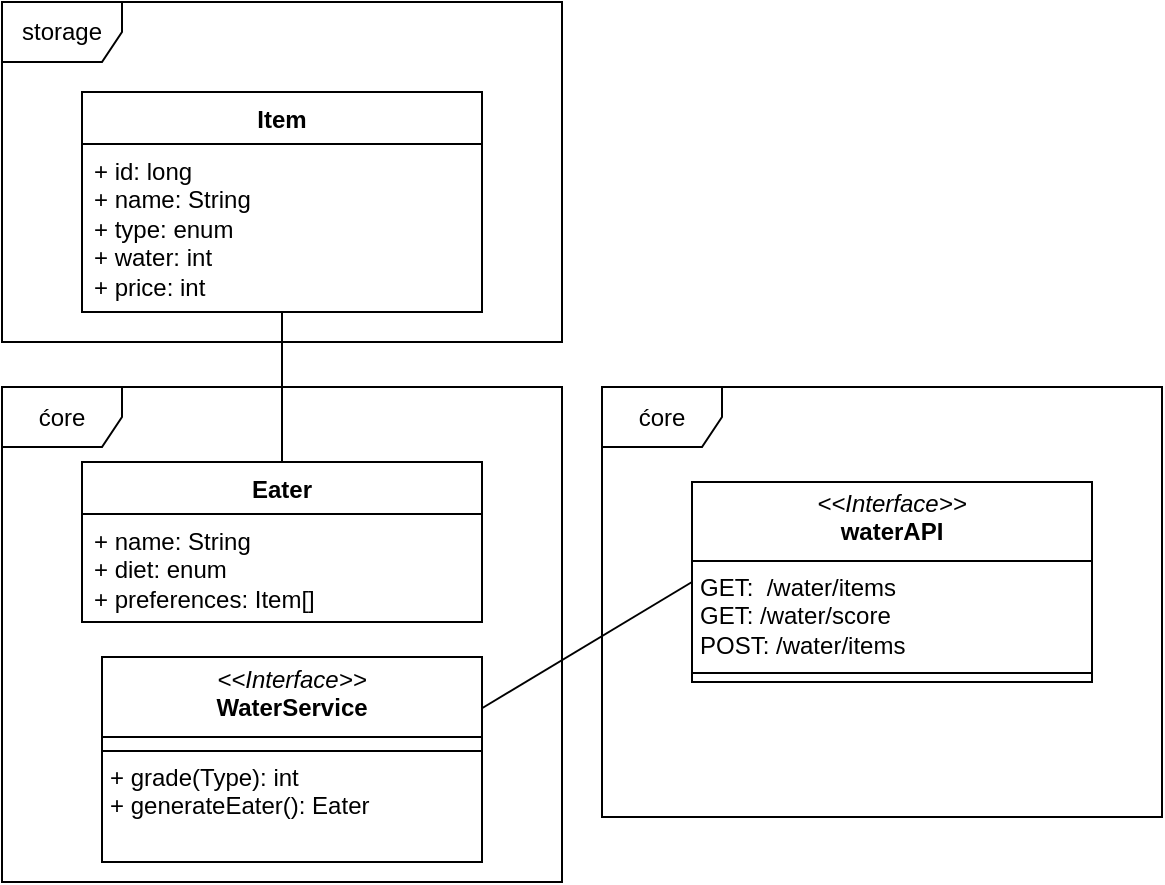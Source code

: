 <mxfile version="24.3.0" type="device">
  <diagram name="Page-1" id="IbEQeKj_McPke4w-xEGC">
    <mxGraphModel dx="1079" dy="507" grid="1" gridSize="10" guides="1" tooltips="1" connect="1" arrows="1" fold="1" page="1" pageScale="1" pageWidth="850" pageHeight="1100" math="0" shadow="0">
      <root>
        <mxCell id="0" />
        <mxCell id="1" parent="0" />
        <mxCell id="k0RXGG7jA4YN6tqX4Mhr-10" value="&lt;p style=&quot;margin:0px;margin-top:4px;text-align:center;&quot;&gt;&lt;i&gt;&amp;lt;&amp;lt;Interface&amp;gt;&amp;gt;&lt;/i&gt;&lt;br&gt;&lt;b&gt;waterAPI&lt;/b&gt;&lt;br&gt;&lt;/p&gt;&lt;hr size=&quot;1&quot; style=&quot;border-style:solid;&quot;&gt;&lt;p style=&quot;margin:0px;margin-left:4px;&quot;&gt;GET:&amp;nbsp; /water/items&lt;/p&gt;&lt;p style=&quot;margin:0px;margin-left:4px;&quot;&gt;GET: /water/score&lt;br&gt;&lt;/p&gt;&lt;p style=&quot;margin:0px;margin-left:4px;&quot;&gt;POST: /water/items&lt;br&gt;&lt;/p&gt;&lt;hr size=&quot;1&quot; style=&quot;border-style:solid;&quot;&gt;" style="verticalAlign=top;align=left;overflow=fill;html=1;whiteSpace=wrap;" vertex="1" parent="1">
          <mxGeometry x="425" y="530" width="200" height="100" as="geometry" />
        </mxCell>
        <mxCell id="k0RXGG7jA4YN6tqX4Mhr-27" value="&lt;div&gt;Item&lt;/div&gt;&lt;div&gt;&lt;br&gt;&lt;/div&gt;" style="swimlane;fontStyle=1;align=center;verticalAlign=top;childLayout=stackLayout;horizontal=1;startSize=26;horizontalStack=0;resizeParent=1;resizeParentMax=0;resizeLast=0;collapsible=1;marginBottom=0;whiteSpace=wrap;html=1;" vertex="1" parent="1">
          <mxGeometry x="120" y="335" width="200" height="110" as="geometry">
            <mxRectangle x="440" y="640" width="110" height="30" as="alternateBounds" />
          </mxGeometry>
        </mxCell>
        <mxCell id="k0RXGG7jA4YN6tqX4Mhr-28" value="&lt;div&gt;+ id: long&lt;/div&gt;&lt;div&gt;+ name: String&lt;/div&gt;&lt;div&gt;+ type: enum&lt;/div&gt;&lt;div&gt;+ water: int&lt;br&gt;+ price: int&lt;/div&gt;" style="text;strokeColor=none;fillColor=none;align=left;verticalAlign=top;spacingLeft=4;spacingRight=4;overflow=hidden;rotatable=0;points=[[0,0.5],[1,0.5]];portConstraint=eastwest;whiteSpace=wrap;html=1;" vertex="1" parent="k0RXGG7jA4YN6tqX4Mhr-27">
          <mxGeometry y="26" width="200" height="84" as="geometry" />
        </mxCell>
        <mxCell id="k0RXGG7jA4YN6tqX4Mhr-31" value="Eater" style="swimlane;fontStyle=1;align=center;verticalAlign=top;childLayout=stackLayout;horizontal=1;startSize=26;horizontalStack=0;resizeParent=1;resizeParentMax=0;resizeLast=0;collapsible=1;marginBottom=0;whiteSpace=wrap;html=1;" vertex="1" parent="1">
          <mxGeometry x="120" y="520" width="200" height="80" as="geometry" />
        </mxCell>
        <mxCell id="k0RXGG7jA4YN6tqX4Mhr-32" value="&lt;div&gt;+ name: String&lt;/div&gt;&lt;div&gt;+ diet: enum&lt;/div&gt;&lt;div&gt;+ preferences: Item[]&lt;/div&gt;" style="text;strokeColor=none;fillColor=none;align=left;verticalAlign=top;spacingLeft=4;spacingRight=4;overflow=hidden;rotatable=0;points=[[0,0.5],[1,0.5]];portConstraint=eastwest;whiteSpace=wrap;html=1;" vertex="1" parent="k0RXGG7jA4YN6tqX4Mhr-31">
          <mxGeometry y="26" width="200" height="54" as="geometry" />
        </mxCell>
        <mxCell id="k0RXGG7jA4YN6tqX4Mhr-35" value="" style="endArrow=none;html=1;rounded=0;exitX=0.5;exitY=1;exitDx=0;exitDy=0;entryX=0.5;entryY=0;entryDx=0;entryDy=0;" edge="1" parent="1" source="k0RXGG7jA4YN6tqX4Mhr-27" target="k0RXGG7jA4YN6tqX4Mhr-31">
          <mxGeometry width="50" height="50" relative="1" as="geometry">
            <mxPoint x="380" y="340" as="sourcePoint" />
            <mxPoint x="430" y="290" as="targetPoint" />
          </mxGeometry>
        </mxCell>
        <mxCell id="k0RXGG7jA4YN6tqX4Mhr-36" value="storage" style="shape=umlFrame;whiteSpace=wrap;html=1;pointerEvents=0;" vertex="1" parent="1">
          <mxGeometry x="80" y="290" width="280" height="170" as="geometry" />
        </mxCell>
        <mxCell id="k0RXGG7jA4YN6tqX4Mhr-37" value="ćore" style="shape=umlFrame;whiteSpace=wrap;html=1;pointerEvents=0;" vertex="1" parent="1">
          <mxGeometry x="80" y="482.5" width="280" height="247.5" as="geometry" />
        </mxCell>
        <mxCell id="k0RXGG7jA4YN6tqX4Mhr-38" value="ćore" style="shape=umlFrame;whiteSpace=wrap;html=1;pointerEvents=0;" vertex="1" parent="1">
          <mxGeometry x="380" y="482.5" width="280" height="215" as="geometry" />
        </mxCell>
        <mxCell id="k0RXGG7jA4YN6tqX4Mhr-40" value="&lt;p style=&quot;margin:0px;margin-top:4px;text-align:center;&quot;&gt;&lt;i&gt;&amp;lt;&amp;lt;Interface&amp;gt;&amp;gt;&lt;/i&gt;&lt;br&gt;&lt;b&gt;WaterService&lt;/b&gt;&lt;br&gt;&lt;/p&gt;&lt;hr size=&quot;1&quot; style=&quot;border-style:solid;&quot;&gt;&lt;hr size=&quot;1&quot; style=&quot;border-style:solid;&quot;&gt;&lt;p style=&quot;margin:0px;margin-left:4px;&quot;&gt;+ grade(Type): int&lt;br&gt;+ generateEater(): Eater&lt;br&gt;&lt;/p&gt;" style="verticalAlign=top;align=left;overflow=fill;html=1;whiteSpace=wrap;" vertex="1" parent="1">
          <mxGeometry x="130" y="617.5" width="190" height="102.5" as="geometry" />
        </mxCell>
        <mxCell id="k0RXGG7jA4YN6tqX4Mhr-41" value="" style="endArrow=none;html=1;rounded=0;exitX=1;exitY=0.25;exitDx=0;exitDy=0;entryX=0;entryY=0.5;entryDx=0;entryDy=0;" edge="1" parent="1" source="k0RXGG7jA4YN6tqX4Mhr-40" target="k0RXGG7jA4YN6tqX4Mhr-10">
          <mxGeometry width="50" height="50" relative="1" as="geometry">
            <mxPoint x="520" y="520" as="sourcePoint" />
            <mxPoint x="570" y="470" as="targetPoint" />
          </mxGeometry>
        </mxCell>
      </root>
    </mxGraphModel>
  </diagram>
</mxfile>
